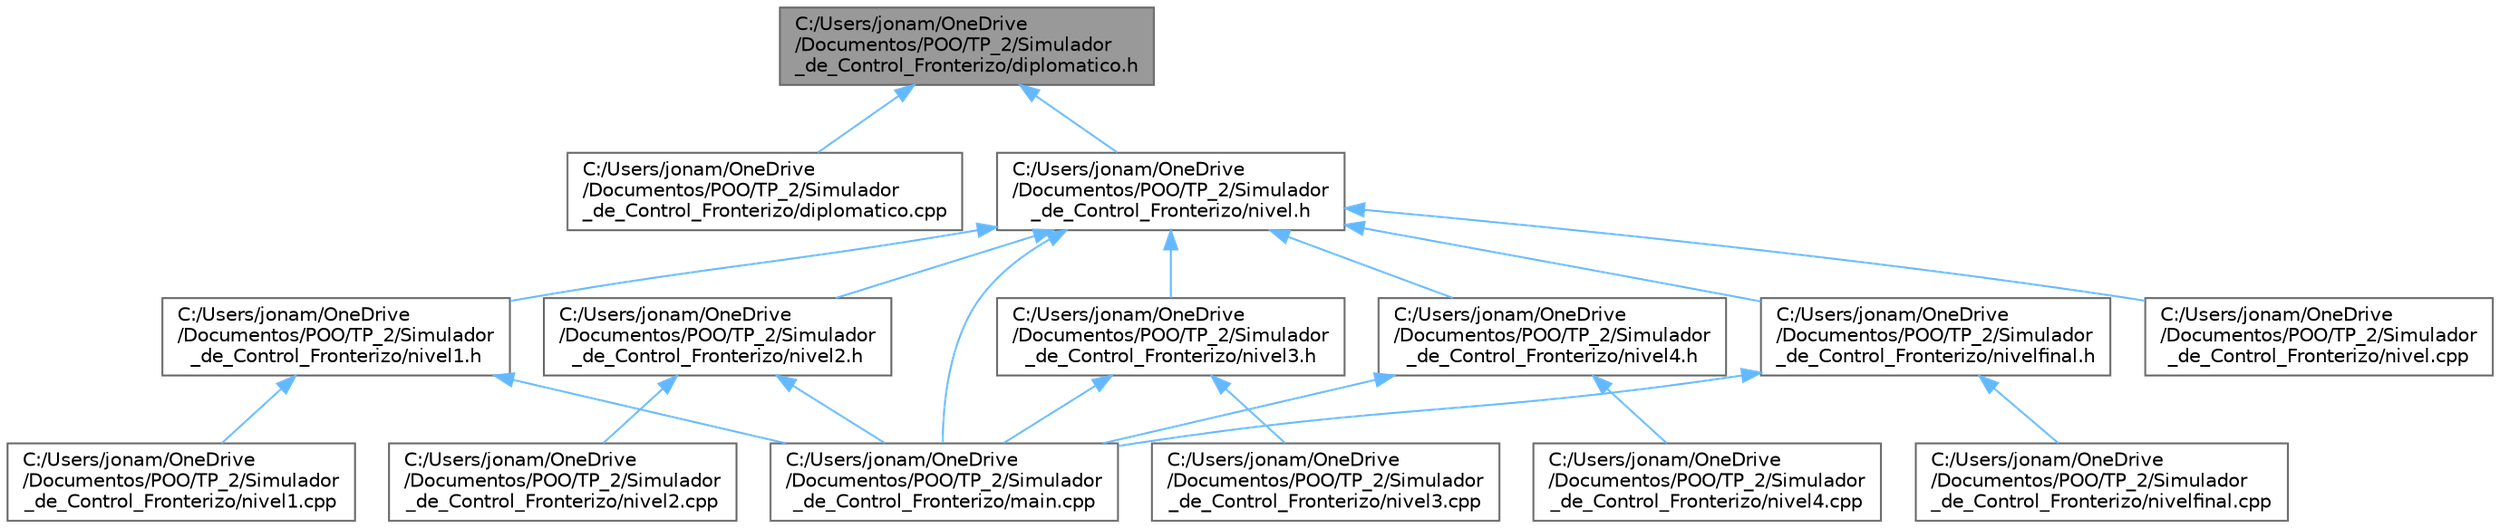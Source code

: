digraph "C:/Users/jonam/OneDrive/Documentos/POO/TP_2/Simulador_de_Control_Fronterizo/diplomatico.h"
{
 // LATEX_PDF_SIZE
  bgcolor="transparent";
  edge [fontname=Helvetica,fontsize=10,labelfontname=Helvetica,labelfontsize=10];
  node [fontname=Helvetica,fontsize=10,shape=box,height=0.2,width=0.4];
  Node1 [id="Node000001",label="C:/Users/jonam/OneDrive\l/Documentos/POO/TP_2/Simulador\l_de_Control_Fronterizo/diplomatico.h",height=0.2,width=0.4,color="gray40", fillcolor="grey60", style="filled", fontcolor="black",tooltip=" "];
  Node1 -> Node2 [id="edge1_Node000001_Node000002",dir="back",color="steelblue1",style="solid",tooltip=" "];
  Node2 [id="Node000002",label="C:/Users/jonam/OneDrive\l/Documentos/POO/TP_2/Simulador\l_de_Control_Fronterizo/diplomatico.cpp",height=0.2,width=0.4,color="grey40", fillcolor="white", style="filled",URL="$diplomatico_8cpp.html",tooltip=" "];
  Node1 -> Node3 [id="edge2_Node000001_Node000003",dir="back",color="steelblue1",style="solid",tooltip=" "];
  Node3 [id="Node000003",label="C:/Users/jonam/OneDrive\l/Documentos/POO/TP_2/Simulador\l_de_Control_Fronterizo/nivel.h",height=0.2,width=0.4,color="grey40", fillcolor="white", style="filled",URL="$nivel_8h.html",tooltip=" "];
  Node3 -> Node4 [id="edge3_Node000003_Node000004",dir="back",color="steelblue1",style="solid",tooltip=" "];
  Node4 [id="Node000004",label="C:/Users/jonam/OneDrive\l/Documentos/POO/TP_2/Simulador\l_de_Control_Fronterizo/main.cpp",height=0.2,width=0.4,color="grey40", fillcolor="white", style="filled",URL="$main_8cpp.html",tooltip=" "];
  Node3 -> Node5 [id="edge4_Node000003_Node000005",dir="back",color="steelblue1",style="solid",tooltip=" "];
  Node5 [id="Node000005",label="C:/Users/jonam/OneDrive\l/Documentos/POO/TP_2/Simulador\l_de_Control_Fronterizo/nivel.cpp",height=0.2,width=0.4,color="grey40", fillcolor="white", style="filled",URL="$nivel_8cpp.html",tooltip=" "];
  Node3 -> Node6 [id="edge5_Node000003_Node000006",dir="back",color="steelblue1",style="solid",tooltip=" "];
  Node6 [id="Node000006",label="C:/Users/jonam/OneDrive\l/Documentos/POO/TP_2/Simulador\l_de_Control_Fronterizo/nivel1.h",height=0.2,width=0.4,color="grey40", fillcolor="white", style="filled",URL="$nivel1_8h.html",tooltip=" "];
  Node6 -> Node4 [id="edge6_Node000006_Node000004",dir="back",color="steelblue1",style="solid",tooltip=" "];
  Node6 -> Node7 [id="edge7_Node000006_Node000007",dir="back",color="steelblue1",style="solid",tooltip=" "];
  Node7 [id="Node000007",label="C:/Users/jonam/OneDrive\l/Documentos/POO/TP_2/Simulador\l_de_Control_Fronterizo/nivel1.cpp",height=0.2,width=0.4,color="grey40", fillcolor="white", style="filled",URL="$nivel1_8cpp.html",tooltip=" "];
  Node3 -> Node8 [id="edge8_Node000003_Node000008",dir="back",color="steelblue1",style="solid",tooltip=" "];
  Node8 [id="Node000008",label="C:/Users/jonam/OneDrive\l/Documentos/POO/TP_2/Simulador\l_de_Control_Fronterizo/nivel2.h",height=0.2,width=0.4,color="grey40", fillcolor="white", style="filled",URL="$nivel2_8h.html",tooltip=" "];
  Node8 -> Node4 [id="edge9_Node000008_Node000004",dir="back",color="steelblue1",style="solid",tooltip=" "];
  Node8 -> Node9 [id="edge10_Node000008_Node000009",dir="back",color="steelblue1",style="solid",tooltip=" "];
  Node9 [id="Node000009",label="C:/Users/jonam/OneDrive\l/Documentos/POO/TP_2/Simulador\l_de_Control_Fronterizo/nivel2.cpp",height=0.2,width=0.4,color="grey40", fillcolor="white", style="filled",URL="$nivel2_8cpp.html",tooltip=" "];
  Node3 -> Node10 [id="edge11_Node000003_Node000010",dir="back",color="steelblue1",style="solid",tooltip=" "];
  Node10 [id="Node000010",label="C:/Users/jonam/OneDrive\l/Documentos/POO/TP_2/Simulador\l_de_Control_Fronterizo/nivel3.h",height=0.2,width=0.4,color="grey40", fillcolor="white", style="filled",URL="$nivel3_8h.html",tooltip=" "];
  Node10 -> Node4 [id="edge12_Node000010_Node000004",dir="back",color="steelblue1",style="solid",tooltip=" "];
  Node10 -> Node11 [id="edge13_Node000010_Node000011",dir="back",color="steelblue1",style="solid",tooltip=" "];
  Node11 [id="Node000011",label="C:/Users/jonam/OneDrive\l/Documentos/POO/TP_2/Simulador\l_de_Control_Fronterizo/nivel3.cpp",height=0.2,width=0.4,color="grey40", fillcolor="white", style="filled",URL="$nivel3_8cpp.html",tooltip=" "];
  Node3 -> Node12 [id="edge14_Node000003_Node000012",dir="back",color="steelblue1",style="solid",tooltip=" "];
  Node12 [id="Node000012",label="C:/Users/jonam/OneDrive\l/Documentos/POO/TP_2/Simulador\l_de_Control_Fronterizo/nivel4.h",height=0.2,width=0.4,color="grey40", fillcolor="white", style="filled",URL="$nivel4_8h.html",tooltip=" "];
  Node12 -> Node4 [id="edge15_Node000012_Node000004",dir="back",color="steelblue1",style="solid",tooltip=" "];
  Node12 -> Node13 [id="edge16_Node000012_Node000013",dir="back",color="steelblue1",style="solid",tooltip=" "];
  Node13 [id="Node000013",label="C:/Users/jonam/OneDrive\l/Documentos/POO/TP_2/Simulador\l_de_Control_Fronterizo/nivel4.cpp",height=0.2,width=0.4,color="grey40", fillcolor="white", style="filled",URL="$nivel4_8cpp.html",tooltip=" "];
  Node3 -> Node14 [id="edge17_Node000003_Node000014",dir="back",color="steelblue1",style="solid",tooltip=" "];
  Node14 [id="Node000014",label="C:/Users/jonam/OneDrive\l/Documentos/POO/TP_2/Simulador\l_de_Control_Fronterizo/nivelfinal.h",height=0.2,width=0.4,color="grey40", fillcolor="white", style="filled",URL="$nivelfinal_8h.html",tooltip=" "];
  Node14 -> Node4 [id="edge18_Node000014_Node000004",dir="back",color="steelblue1",style="solid",tooltip=" "];
  Node14 -> Node15 [id="edge19_Node000014_Node000015",dir="back",color="steelblue1",style="solid",tooltip=" "];
  Node15 [id="Node000015",label="C:/Users/jonam/OneDrive\l/Documentos/POO/TP_2/Simulador\l_de_Control_Fronterizo/nivelfinal.cpp",height=0.2,width=0.4,color="grey40", fillcolor="white", style="filled",URL="$nivelfinal_8cpp.html",tooltip=" "];
}
